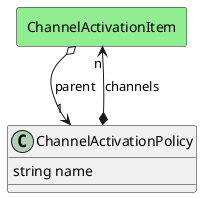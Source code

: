 @startuml

class "ChannelActivationPolicy" as Model {
 string name

 
}

rectangle "ChannelActivationItem" as ChannelActivationItem #lightblue {
}

Model *--> "n" ChannelActivationItem : channels




    rectangle "ChannelActivationItem" as ChannelActivationItem #lightgreen {
    }
    
        ChannelActivationItem   o--> "1" Model : "parent"
    

@enduml
